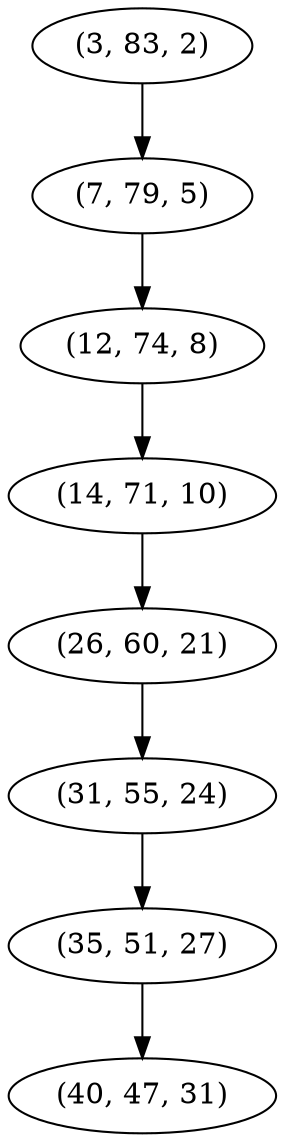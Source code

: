 digraph tree {
    "(3, 83, 2)";
    "(7, 79, 5)";
    "(12, 74, 8)";
    "(14, 71, 10)";
    "(26, 60, 21)";
    "(31, 55, 24)";
    "(35, 51, 27)";
    "(40, 47, 31)";
    "(3, 83, 2)" -> "(7, 79, 5)";
    "(7, 79, 5)" -> "(12, 74, 8)";
    "(12, 74, 8)" -> "(14, 71, 10)";
    "(14, 71, 10)" -> "(26, 60, 21)";
    "(26, 60, 21)" -> "(31, 55, 24)";
    "(31, 55, 24)" -> "(35, 51, 27)";
    "(35, 51, 27)" -> "(40, 47, 31)";
}
